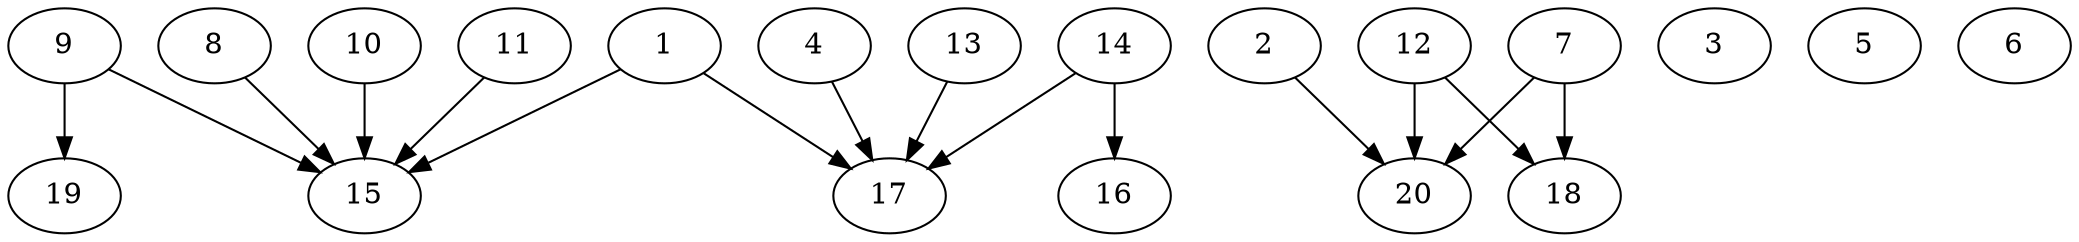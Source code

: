 // DAG automatically generated by daggen at Wed Jul 24 21:20:53 2019
// ./daggen --dot -n 20 --ccr 0.4 --fat 0.8 --regular 0.5 --density 0.7 --mindata 5242880 --maxdata 52428800 
digraph G {
  1 [size="77309440", alpha="0.04", expect_size="30923776"] 
  1 -> 15 [size ="30923776"]
  1 -> 17 [size ="30923776"]
  2 [size="65610240", alpha="0.11", expect_size="26244096"] 
  2 -> 20 [size ="26244096"]
  3 [size="54689280", alpha="0.11", expect_size="21875712"] 
  4 [size="52625920", alpha="0.17", expect_size="21050368"] 
  4 -> 17 [size ="21050368"]
  5 [size="119936000", alpha="0.06", expect_size="47974400"] 
  6 [size="41953280", alpha="0.15", expect_size="16781312"] 
  7 [size="103605760", alpha="0.12", expect_size="41442304"] 
  7 -> 18 [size ="41442304"]
  7 -> 20 [size ="41442304"]
  8 [size="43978240", alpha="0.07", expect_size="17591296"] 
  8 -> 15 [size ="17591296"]
  9 [size="78551040", alpha="0.01", expect_size="31420416"] 
  9 -> 15 [size ="31420416"]
  9 -> 19 [size ="31420416"]
  10 [size="50339840", alpha="0.19", expect_size="20135936"] 
  10 -> 15 [size ="20135936"]
  11 [size="77286400", alpha="0.01", expect_size="30914560"] 
  11 -> 15 [size ="30914560"]
  12 [size="101242880", alpha="0.06", expect_size="40497152"] 
  12 -> 18 [size ="40497152"]
  12 -> 20 [size ="40497152"]
  13 [size="45969920", alpha="0.13", expect_size="18387968"] 
  13 -> 17 [size ="18387968"]
  14 [size="113571840", alpha="0.10", expect_size="45428736"] 
  14 -> 16 [size ="45428736"]
  14 -> 17 [size ="45428736"]
  15 [size="96637440", alpha="0.16", expect_size="38654976"] 
  16 [size="16898560", alpha="0.01", expect_size="6759424"] 
  17 [size="104655360", alpha="0.00", expect_size="41862144"] 
  18 [size="57807360", alpha="0.05", expect_size="23122944"] 
  19 [size="98022400", alpha="0.17", expect_size="39208960"] 
  20 [size="102351360", alpha="0.02", expect_size="40940544"] 
}

